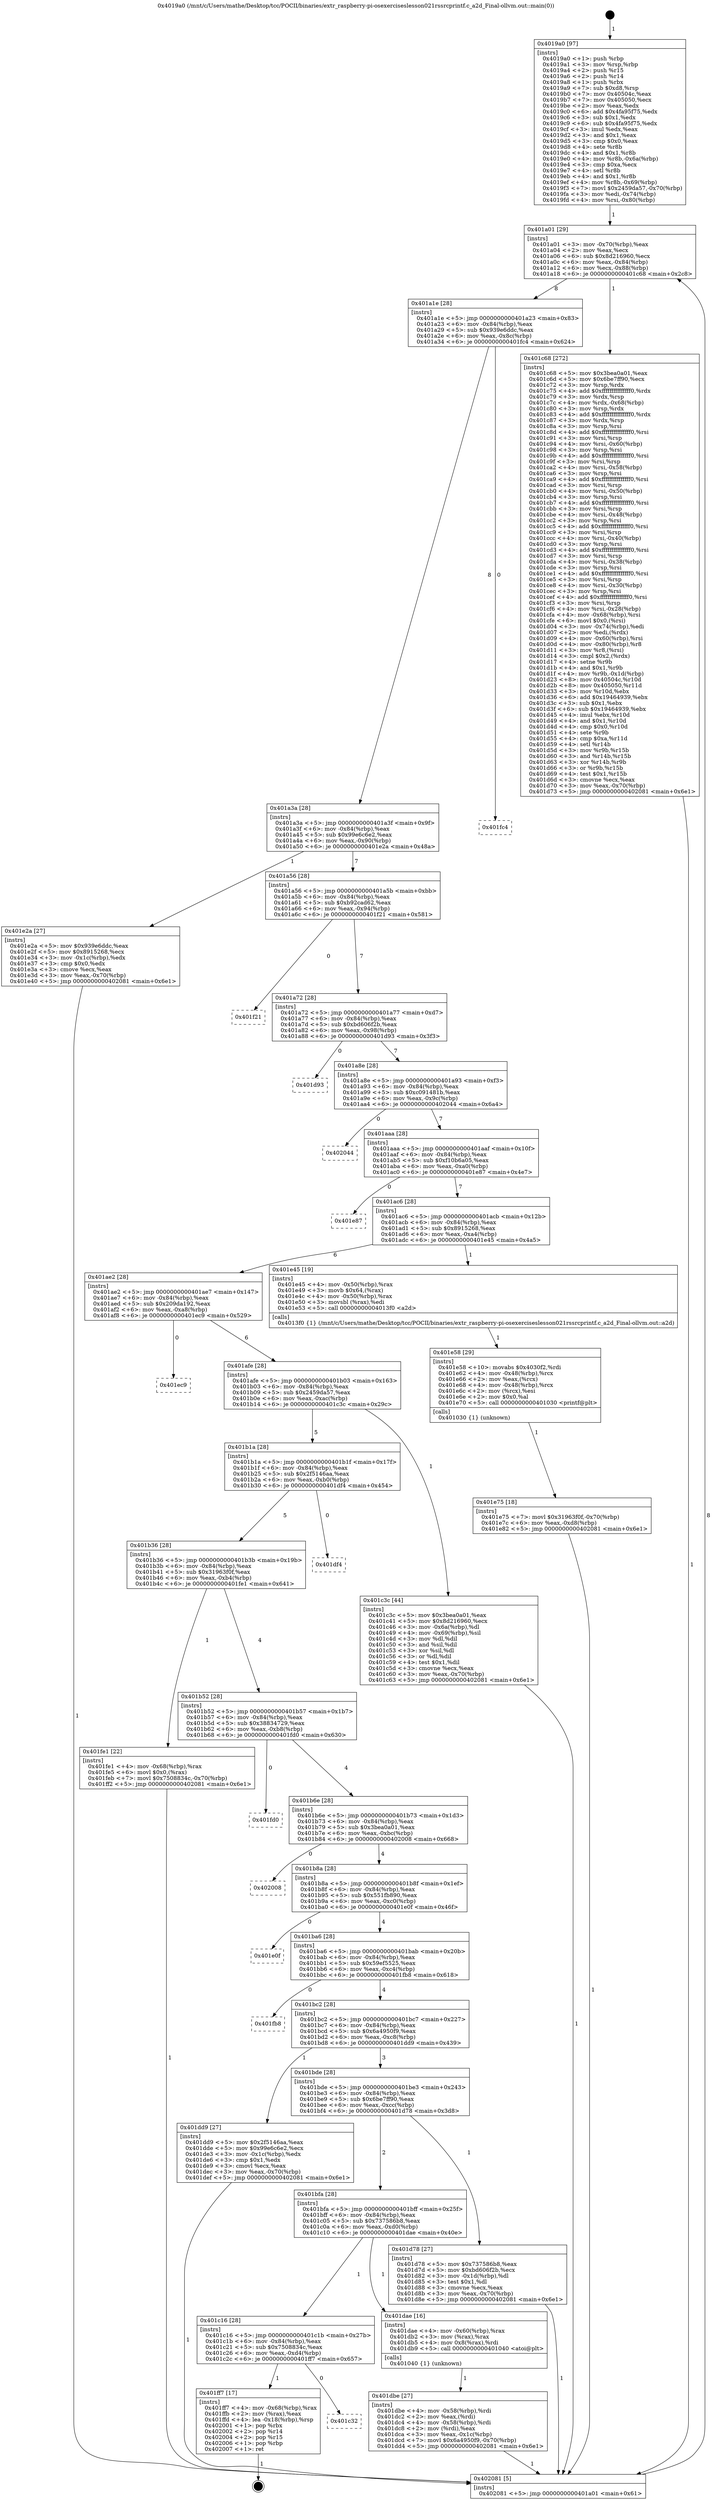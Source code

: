 digraph "0x4019a0" {
  label = "0x4019a0 (/mnt/c/Users/mathe/Desktop/tcc/POCII/binaries/extr_raspberry-pi-osexerciseslesson021rssrcprintf.c_a2d_Final-ollvm.out::main(0))"
  labelloc = "t"
  node[shape=record]

  Entry [label="",width=0.3,height=0.3,shape=circle,fillcolor=black,style=filled]
  "0x401a01" [label="{
     0x401a01 [29]\l
     | [instrs]\l
     &nbsp;&nbsp;0x401a01 \<+3\>: mov -0x70(%rbp),%eax\l
     &nbsp;&nbsp;0x401a04 \<+2\>: mov %eax,%ecx\l
     &nbsp;&nbsp;0x401a06 \<+6\>: sub $0x8d216960,%ecx\l
     &nbsp;&nbsp;0x401a0c \<+6\>: mov %eax,-0x84(%rbp)\l
     &nbsp;&nbsp;0x401a12 \<+6\>: mov %ecx,-0x88(%rbp)\l
     &nbsp;&nbsp;0x401a18 \<+6\>: je 0000000000401c68 \<main+0x2c8\>\l
  }"]
  "0x401c68" [label="{
     0x401c68 [272]\l
     | [instrs]\l
     &nbsp;&nbsp;0x401c68 \<+5\>: mov $0x3bea0a01,%eax\l
     &nbsp;&nbsp;0x401c6d \<+5\>: mov $0x6be7ff90,%ecx\l
     &nbsp;&nbsp;0x401c72 \<+3\>: mov %rsp,%rdx\l
     &nbsp;&nbsp;0x401c75 \<+4\>: add $0xfffffffffffffff0,%rdx\l
     &nbsp;&nbsp;0x401c79 \<+3\>: mov %rdx,%rsp\l
     &nbsp;&nbsp;0x401c7c \<+4\>: mov %rdx,-0x68(%rbp)\l
     &nbsp;&nbsp;0x401c80 \<+3\>: mov %rsp,%rdx\l
     &nbsp;&nbsp;0x401c83 \<+4\>: add $0xfffffffffffffff0,%rdx\l
     &nbsp;&nbsp;0x401c87 \<+3\>: mov %rdx,%rsp\l
     &nbsp;&nbsp;0x401c8a \<+3\>: mov %rsp,%rsi\l
     &nbsp;&nbsp;0x401c8d \<+4\>: add $0xfffffffffffffff0,%rsi\l
     &nbsp;&nbsp;0x401c91 \<+3\>: mov %rsi,%rsp\l
     &nbsp;&nbsp;0x401c94 \<+4\>: mov %rsi,-0x60(%rbp)\l
     &nbsp;&nbsp;0x401c98 \<+3\>: mov %rsp,%rsi\l
     &nbsp;&nbsp;0x401c9b \<+4\>: add $0xfffffffffffffff0,%rsi\l
     &nbsp;&nbsp;0x401c9f \<+3\>: mov %rsi,%rsp\l
     &nbsp;&nbsp;0x401ca2 \<+4\>: mov %rsi,-0x58(%rbp)\l
     &nbsp;&nbsp;0x401ca6 \<+3\>: mov %rsp,%rsi\l
     &nbsp;&nbsp;0x401ca9 \<+4\>: add $0xfffffffffffffff0,%rsi\l
     &nbsp;&nbsp;0x401cad \<+3\>: mov %rsi,%rsp\l
     &nbsp;&nbsp;0x401cb0 \<+4\>: mov %rsi,-0x50(%rbp)\l
     &nbsp;&nbsp;0x401cb4 \<+3\>: mov %rsp,%rsi\l
     &nbsp;&nbsp;0x401cb7 \<+4\>: add $0xfffffffffffffff0,%rsi\l
     &nbsp;&nbsp;0x401cbb \<+3\>: mov %rsi,%rsp\l
     &nbsp;&nbsp;0x401cbe \<+4\>: mov %rsi,-0x48(%rbp)\l
     &nbsp;&nbsp;0x401cc2 \<+3\>: mov %rsp,%rsi\l
     &nbsp;&nbsp;0x401cc5 \<+4\>: add $0xfffffffffffffff0,%rsi\l
     &nbsp;&nbsp;0x401cc9 \<+3\>: mov %rsi,%rsp\l
     &nbsp;&nbsp;0x401ccc \<+4\>: mov %rsi,-0x40(%rbp)\l
     &nbsp;&nbsp;0x401cd0 \<+3\>: mov %rsp,%rsi\l
     &nbsp;&nbsp;0x401cd3 \<+4\>: add $0xfffffffffffffff0,%rsi\l
     &nbsp;&nbsp;0x401cd7 \<+3\>: mov %rsi,%rsp\l
     &nbsp;&nbsp;0x401cda \<+4\>: mov %rsi,-0x38(%rbp)\l
     &nbsp;&nbsp;0x401cde \<+3\>: mov %rsp,%rsi\l
     &nbsp;&nbsp;0x401ce1 \<+4\>: add $0xfffffffffffffff0,%rsi\l
     &nbsp;&nbsp;0x401ce5 \<+3\>: mov %rsi,%rsp\l
     &nbsp;&nbsp;0x401ce8 \<+4\>: mov %rsi,-0x30(%rbp)\l
     &nbsp;&nbsp;0x401cec \<+3\>: mov %rsp,%rsi\l
     &nbsp;&nbsp;0x401cef \<+4\>: add $0xfffffffffffffff0,%rsi\l
     &nbsp;&nbsp;0x401cf3 \<+3\>: mov %rsi,%rsp\l
     &nbsp;&nbsp;0x401cf6 \<+4\>: mov %rsi,-0x28(%rbp)\l
     &nbsp;&nbsp;0x401cfa \<+4\>: mov -0x68(%rbp),%rsi\l
     &nbsp;&nbsp;0x401cfe \<+6\>: movl $0x0,(%rsi)\l
     &nbsp;&nbsp;0x401d04 \<+3\>: mov -0x74(%rbp),%edi\l
     &nbsp;&nbsp;0x401d07 \<+2\>: mov %edi,(%rdx)\l
     &nbsp;&nbsp;0x401d09 \<+4\>: mov -0x60(%rbp),%rsi\l
     &nbsp;&nbsp;0x401d0d \<+4\>: mov -0x80(%rbp),%r8\l
     &nbsp;&nbsp;0x401d11 \<+3\>: mov %r8,(%rsi)\l
     &nbsp;&nbsp;0x401d14 \<+3\>: cmpl $0x2,(%rdx)\l
     &nbsp;&nbsp;0x401d17 \<+4\>: setne %r9b\l
     &nbsp;&nbsp;0x401d1b \<+4\>: and $0x1,%r9b\l
     &nbsp;&nbsp;0x401d1f \<+4\>: mov %r9b,-0x1d(%rbp)\l
     &nbsp;&nbsp;0x401d23 \<+8\>: mov 0x40504c,%r10d\l
     &nbsp;&nbsp;0x401d2b \<+8\>: mov 0x405050,%r11d\l
     &nbsp;&nbsp;0x401d33 \<+3\>: mov %r10d,%ebx\l
     &nbsp;&nbsp;0x401d36 \<+6\>: add $0x19464939,%ebx\l
     &nbsp;&nbsp;0x401d3c \<+3\>: sub $0x1,%ebx\l
     &nbsp;&nbsp;0x401d3f \<+6\>: sub $0x19464939,%ebx\l
     &nbsp;&nbsp;0x401d45 \<+4\>: imul %ebx,%r10d\l
     &nbsp;&nbsp;0x401d49 \<+4\>: and $0x1,%r10d\l
     &nbsp;&nbsp;0x401d4d \<+4\>: cmp $0x0,%r10d\l
     &nbsp;&nbsp;0x401d51 \<+4\>: sete %r9b\l
     &nbsp;&nbsp;0x401d55 \<+4\>: cmp $0xa,%r11d\l
     &nbsp;&nbsp;0x401d59 \<+4\>: setl %r14b\l
     &nbsp;&nbsp;0x401d5d \<+3\>: mov %r9b,%r15b\l
     &nbsp;&nbsp;0x401d60 \<+3\>: and %r14b,%r15b\l
     &nbsp;&nbsp;0x401d63 \<+3\>: xor %r14b,%r9b\l
     &nbsp;&nbsp;0x401d66 \<+3\>: or %r9b,%r15b\l
     &nbsp;&nbsp;0x401d69 \<+4\>: test $0x1,%r15b\l
     &nbsp;&nbsp;0x401d6d \<+3\>: cmovne %ecx,%eax\l
     &nbsp;&nbsp;0x401d70 \<+3\>: mov %eax,-0x70(%rbp)\l
     &nbsp;&nbsp;0x401d73 \<+5\>: jmp 0000000000402081 \<main+0x6e1\>\l
  }"]
  "0x401a1e" [label="{
     0x401a1e [28]\l
     | [instrs]\l
     &nbsp;&nbsp;0x401a1e \<+5\>: jmp 0000000000401a23 \<main+0x83\>\l
     &nbsp;&nbsp;0x401a23 \<+6\>: mov -0x84(%rbp),%eax\l
     &nbsp;&nbsp;0x401a29 \<+5\>: sub $0x939e6ddc,%eax\l
     &nbsp;&nbsp;0x401a2e \<+6\>: mov %eax,-0x8c(%rbp)\l
     &nbsp;&nbsp;0x401a34 \<+6\>: je 0000000000401fc4 \<main+0x624\>\l
  }"]
  Exit [label="",width=0.3,height=0.3,shape=circle,fillcolor=black,style=filled,peripheries=2]
  "0x401fc4" [label="{
     0x401fc4\l
  }", style=dashed]
  "0x401a3a" [label="{
     0x401a3a [28]\l
     | [instrs]\l
     &nbsp;&nbsp;0x401a3a \<+5\>: jmp 0000000000401a3f \<main+0x9f\>\l
     &nbsp;&nbsp;0x401a3f \<+6\>: mov -0x84(%rbp),%eax\l
     &nbsp;&nbsp;0x401a45 \<+5\>: sub $0x99e6c6e2,%eax\l
     &nbsp;&nbsp;0x401a4a \<+6\>: mov %eax,-0x90(%rbp)\l
     &nbsp;&nbsp;0x401a50 \<+6\>: je 0000000000401e2a \<main+0x48a\>\l
  }"]
  "0x401c32" [label="{
     0x401c32\l
  }", style=dashed]
  "0x401e2a" [label="{
     0x401e2a [27]\l
     | [instrs]\l
     &nbsp;&nbsp;0x401e2a \<+5\>: mov $0x939e6ddc,%eax\l
     &nbsp;&nbsp;0x401e2f \<+5\>: mov $0x8915268,%ecx\l
     &nbsp;&nbsp;0x401e34 \<+3\>: mov -0x1c(%rbp),%edx\l
     &nbsp;&nbsp;0x401e37 \<+3\>: cmp $0x0,%edx\l
     &nbsp;&nbsp;0x401e3a \<+3\>: cmove %ecx,%eax\l
     &nbsp;&nbsp;0x401e3d \<+3\>: mov %eax,-0x70(%rbp)\l
     &nbsp;&nbsp;0x401e40 \<+5\>: jmp 0000000000402081 \<main+0x6e1\>\l
  }"]
  "0x401a56" [label="{
     0x401a56 [28]\l
     | [instrs]\l
     &nbsp;&nbsp;0x401a56 \<+5\>: jmp 0000000000401a5b \<main+0xbb\>\l
     &nbsp;&nbsp;0x401a5b \<+6\>: mov -0x84(%rbp),%eax\l
     &nbsp;&nbsp;0x401a61 \<+5\>: sub $0xb92cad62,%eax\l
     &nbsp;&nbsp;0x401a66 \<+6\>: mov %eax,-0x94(%rbp)\l
     &nbsp;&nbsp;0x401a6c \<+6\>: je 0000000000401f21 \<main+0x581\>\l
  }"]
  "0x401ff7" [label="{
     0x401ff7 [17]\l
     | [instrs]\l
     &nbsp;&nbsp;0x401ff7 \<+4\>: mov -0x68(%rbp),%rax\l
     &nbsp;&nbsp;0x401ffb \<+2\>: mov (%rax),%eax\l
     &nbsp;&nbsp;0x401ffd \<+4\>: lea -0x18(%rbp),%rsp\l
     &nbsp;&nbsp;0x402001 \<+1\>: pop %rbx\l
     &nbsp;&nbsp;0x402002 \<+2\>: pop %r14\l
     &nbsp;&nbsp;0x402004 \<+2\>: pop %r15\l
     &nbsp;&nbsp;0x402006 \<+1\>: pop %rbp\l
     &nbsp;&nbsp;0x402007 \<+1\>: ret\l
  }"]
  "0x401f21" [label="{
     0x401f21\l
  }", style=dashed]
  "0x401a72" [label="{
     0x401a72 [28]\l
     | [instrs]\l
     &nbsp;&nbsp;0x401a72 \<+5\>: jmp 0000000000401a77 \<main+0xd7\>\l
     &nbsp;&nbsp;0x401a77 \<+6\>: mov -0x84(%rbp),%eax\l
     &nbsp;&nbsp;0x401a7d \<+5\>: sub $0xbd606f2b,%eax\l
     &nbsp;&nbsp;0x401a82 \<+6\>: mov %eax,-0x98(%rbp)\l
     &nbsp;&nbsp;0x401a88 \<+6\>: je 0000000000401d93 \<main+0x3f3\>\l
  }"]
  "0x401e75" [label="{
     0x401e75 [18]\l
     | [instrs]\l
     &nbsp;&nbsp;0x401e75 \<+7\>: movl $0x31963f0f,-0x70(%rbp)\l
     &nbsp;&nbsp;0x401e7c \<+6\>: mov %eax,-0xd8(%rbp)\l
     &nbsp;&nbsp;0x401e82 \<+5\>: jmp 0000000000402081 \<main+0x6e1\>\l
  }"]
  "0x401d93" [label="{
     0x401d93\l
  }", style=dashed]
  "0x401a8e" [label="{
     0x401a8e [28]\l
     | [instrs]\l
     &nbsp;&nbsp;0x401a8e \<+5\>: jmp 0000000000401a93 \<main+0xf3\>\l
     &nbsp;&nbsp;0x401a93 \<+6\>: mov -0x84(%rbp),%eax\l
     &nbsp;&nbsp;0x401a99 \<+5\>: sub $0xc091481b,%eax\l
     &nbsp;&nbsp;0x401a9e \<+6\>: mov %eax,-0x9c(%rbp)\l
     &nbsp;&nbsp;0x401aa4 \<+6\>: je 0000000000402044 \<main+0x6a4\>\l
  }"]
  "0x401e58" [label="{
     0x401e58 [29]\l
     | [instrs]\l
     &nbsp;&nbsp;0x401e58 \<+10\>: movabs $0x4030f2,%rdi\l
     &nbsp;&nbsp;0x401e62 \<+4\>: mov -0x48(%rbp),%rcx\l
     &nbsp;&nbsp;0x401e66 \<+2\>: mov %eax,(%rcx)\l
     &nbsp;&nbsp;0x401e68 \<+4\>: mov -0x48(%rbp),%rcx\l
     &nbsp;&nbsp;0x401e6c \<+2\>: mov (%rcx),%esi\l
     &nbsp;&nbsp;0x401e6e \<+2\>: mov $0x0,%al\l
     &nbsp;&nbsp;0x401e70 \<+5\>: call 0000000000401030 \<printf@plt\>\l
     | [calls]\l
     &nbsp;&nbsp;0x401030 \{1\} (unknown)\l
  }"]
  "0x402044" [label="{
     0x402044\l
  }", style=dashed]
  "0x401aaa" [label="{
     0x401aaa [28]\l
     | [instrs]\l
     &nbsp;&nbsp;0x401aaa \<+5\>: jmp 0000000000401aaf \<main+0x10f\>\l
     &nbsp;&nbsp;0x401aaf \<+6\>: mov -0x84(%rbp),%eax\l
     &nbsp;&nbsp;0x401ab5 \<+5\>: sub $0xf10b6a05,%eax\l
     &nbsp;&nbsp;0x401aba \<+6\>: mov %eax,-0xa0(%rbp)\l
     &nbsp;&nbsp;0x401ac0 \<+6\>: je 0000000000401e87 \<main+0x4e7\>\l
  }"]
  "0x401dbe" [label="{
     0x401dbe [27]\l
     | [instrs]\l
     &nbsp;&nbsp;0x401dbe \<+4\>: mov -0x58(%rbp),%rdi\l
     &nbsp;&nbsp;0x401dc2 \<+2\>: mov %eax,(%rdi)\l
     &nbsp;&nbsp;0x401dc4 \<+4\>: mov -0x58(%rbp),%rdi\l
     &nbsp;&nbsp;0x401dc8 \<+2\>: mov (%rdi),%eax\l
     &nbsp;&nbsp;0x401dca \<+3\>: mov %eax,-0x1c(%rbp)\l
     &nbsp;&nbsp;0x401dcd \<+7\>: movl $0x6a4950f9,-0x70(%rbp)\l
     &nbsp;&nbsp;0x401dd4 \<+5\>: jmp 0000000000402081 \<main+0x6e1\>\l
  }"]
  "0x401e87" [label="{
     0x401e87\l
  }", style=dashed]
  "0x401ac6" [label="{
     0x401ac6 [28]\l
     | [instrs]\l
     &nbsp;&nbsp;0x401ac6 \<+5\>: jmp 0000000000401acb \<main+0x12b\>\l
     &nbsp;&nbsp;0x401acb \<+6\>: mov -0x84(%rbp),%eax\l
     &nbsp;&nbsp;0x401ad1 \<+5\>: sub $0x8915268,%eax\l
     &nbsp;&nbsp;0x401ad6 \<+6\>: mov %eax,-0xa4(%rbp)\l
     &nbsp;&nbsp;0x401adc \<+6\>: je 0000000000401e45 \<main+0x4a5\>\l
  }"]
  "0x401c16" [label="{
     0x401c16 [28]\l
     | [instrs]\l
     &nbsp;&nbsp;0x401c16 \<+5\>: jmp 0000000000401c1b \<main+0x27b\>\l
     &nbsp;&nbsp;0x401c1b \<+6\>: mov -0x84(%rbp),%eax\l
     &nbsp;&nbsp;0x401c21 \<+5\>: sub $0x7508834c,%eax\l
     &nbsp;&nbsp;0x401c26 \<+6\>: mov %eax,-0xd4(%rbp)\l
     &nbsp;&nbsp;0x401c2c \<+6\>: je 0000000000401ff7 \<main+0x657\>\l
  }"]
  "0x401e45" [label="{
     0x401e45 [19]\l
     | [instrs]\l
     &nbsp;&nbsp;0x401e45 \<+4\>: mov -0x50(%rbp),%rax\l
     &nbsp;&nbsp;0x401e49 \<+3\>: movb $0x64,(%rax)\l
     &nbsp;&nbsp;0x401e4c \<+4\>: mov -0x50(%rbp),%rax\l
     &nbsp;&nbsp;0x401e50 \<+3\>: movsbl (%rax),%edi\l
     &nbsp;&nbsp;0x401e53 \<+5\>: call 00000000004013f0 \<a2d\>\l
     | [calls]\l
     &nbsp;&nbsp;0x4013f0 \{1\} (/mnt/c/Users/mathe/Desktop/tcc/POCII/binaries/extr_raspberry-pi-osexerciseslesson021rssrcprintf.c_a2d_Final-ollvm.out::a2d)\l
  }"]
  "0x401ae2" [label="{
     0x401ae2 [28]\l
     | [instrs]\l
     &nbsp;&nbsp;0x401ae2 \<+5\>: jmp 0000000000401ae7 \<main+0x147\>\l
     &nbsp;&nbsp;0x401ae7 \<+6\>: mov -0x84(%rbp),%eax\l
     &nbsp;&nbsp;0x401aed \<+5\>: sub $0x209da192,%eax\l
     &nbsp;&nbsp;0x401af2 \<+6\>: mov %eax,-0xa8(%rbp)\l
     &nbsp;&nbsp;0x401af8 \<+6\>: je 0000000000401ec9 \<main+0x529\>\l
  }"]
  "0x401dae" [label="{
     0x401dae [16]\l
     | [instrs]\l
     &nbsp;&nbsp;0x401dae \<+4\>: mov -0x60(%rbp),%rax\l
     &nbsp;&nbsp;0x401db2 \<+3\>: mov (%rax),%rax\l
     &nbsp;&nbsp;0x401db5 \<+4\>: mov 0x8(%rax),%rdi\l
     &nbsp;&nbsp;0x401db9 \<+5\>: call 0000000000401040 \<atoi@plt\>\l
     | [calls]\l
     &nbsp;&nbsp;0x401040 \{1\} (unknown)\l
  }"]
  "0x401ec9" [label="{
     0x401ec9\l
  }", style=dashed]
  "0x401afe" [label="{
     0x401afe [28]\l
     | [instrs]\l
     &nbsp;&nbsp;0x401afe \<+5\>: jmp 0000000000401b03 \<main+0x163\>\l
     &nbsp;&nbsp;0x401b03 \<+6\>: mov -0x84(%rbp),%eax\l
     &nbsp;&nbsp;0x401b09 \<+5\>: sub $0x2459da57,%eax\l
     &nbsp;&nbsp;0x401b0e \<+6\>: mov %eax,-0xac(%rbp)\l
     &nbsp;&nbsp;0x401b14 \<+6\>: je 0000000000401c3c \<main+0x29c\>\l
  }"]
  "0x401bfa" [label="{
     0x401bfa [28]\l
     | [instrs]\l
     &nbsp;&nbsp;0x401bfa \<+5\>: jmp 0000000000401bff \<main+0x25f\>\l
     &nbsp;&nbsp;0x401bff \<+6\>: mov -0x84(%rbp),%eax\l
     &nbsp;&nbsp;0x401c05 \<+5\>: sub $0x737586b8,%eax\l
     &nbsp;&nbsp;0x401c0a \<+6\>: mov %eax,-0xd0(%rbp)\l
     &nbsp;&nbsp;0x401c10 \<+6\>: je 0000000000401dae \<main+0x40e\>\l
  }"]
  "0x401c3c" [label="{
     0x401c3c [44]\l
     | [instrs]\l
     &nbsp;&nbsp;0x401c3c \<+5\>: mov $0x3bea0a01,%eax\l
     &nbsp;&nbsp;0x401c41 \<+5\>: mov $0x8d216960,%ecx\l
     &nbsp;&nbsp;0x401c46 \<+3\>: mov -0x6a(%rbp),%dl\l
     &nbsp;&nbsp;0x401c49 \<+4\>: mov -0x69(%rbp),%sil\l
     &nbsp;&nbsp;0x401c4d \<+3\>: mov %dl,%dil\l
     &nbsp;&nbsp;0x401c50 \<+3\>: and %sil,%dil\l
     &nbsp;&nbsp;0x401c53 \<+3\>: xor %sil,%dl\l
     &nbsp;&nbsp;0x401c56 \<+3\>: or %dl,%dil\l
     &nbsp;&nbsp;0x401c59 \<+4\>: test $0x1,%dil\l
     &nbsp;&nbsp;0x401c5d \<+3\>: cmovne %ecx,%eax\l
     &nbsp;&nbsp;0x401c60 \<+3\>: mov %eax,-0x70(%rbp)\l
     &nbsp;&nbsp;0x401c63 \<+5\>: jmp 0000000000402081 \<main+0x6e1\>\l
  }"]
  "0x401b1a" [label="{
     0x401b1a [28]\l
     | [instrs]\l
     &nbsp;&nbsp;0x401b1a \<+5\>: jmp 0000000000401b1f \<main+0x17f\>\l
     &nbsp;&nbsp;0x401b1f \<+6\>: mov -0x84(%rbp),%eax\l
     &nbsp;&nbsp;0x401b25 \<+5\>: sub $0x2f5146aa,%eax\l
     &nbsp;&nbsp;0x401b2a \<+6\>: mov %eax,-0xb0(%rbp)\l
     &nbsp;&nbsp;0x401b30 \<+6\>: je 0000000000401df4 \<main+0x454\>\l
  }"]
  "0x402081" [label="{
     0x402081 [5]\l
     | [instrs]\l
     &nbsp;&nbsp;0x402081 \<+5\>: jmp 0000000000401a01 \<main+0x61\>\l
  }"]
  "0x4019a0" [label="{
     0x4019a0 [97]\l
     | [instrs]\l
     &nbsp;&nbsp;0x4019a0 \<+1\>: push %rbp\l
     &nbsp;&nbsp;0x4019a1 \<+3\>: mov %rsp,%rbp\l
     &nbsp;&nbsp;0x4019a4 \<+2\>: push %r15\l
     &nbsp;&nbsp;0x4019a6 \<+2\>: push %r14\l
     &nbsp;&nbsp;0x4019a8 \<+1\>: push %rbx\l
     &nbsp;&nbsp;0x4019a9 \<+7\>: sub $0xd8,%rsp\l
     &nbsp;&nbsp;0x4019b0 \<+7\>: mov 0x40504c,%eax\l
     &nbsp;&nbsp;0x4019b7 \<+7\>: mov 0x405050,%ecx\l
     &nbsp;&nbsp;0x4019be \<+2\>: mov %eax,%edx\l
     &nbsp;&nbsp;0x4019c0 \<+6\>: add $0x4fa95f75,%edx\l
     &nbsp;&nbsp;0x4019c6 \<+3\>: sub $0x1,%edx\l
     &nbsp;&nbsp;0x4019c9 \<+6\>: sub $0x4fa95f75,%edx\l
     &nbsp;&nbsp;0x4019cf \<+3\>: imul %edx,%eax\l
     &nbsp;&nbsp;0x4019d2 \<+3\>: and $0x1,%eax\l
     &nbsp;&nbsp;0x4019d5 \<+3\>: cmp $0x0,%eax\l
     &nbsp;&nbsp;0x4019d8 \<+4\>: sete %r8b\l
     &nbsp;&nbsp;0x4019dc \<+4\>: and $0x1,%r8b\l
     &nbsp;&nbsp;0x4019e0 \<+4\>: mov %r8b,-0x6a(%rbp)\l
     &nbsp;&nbsp;0x4019e4 \<+3\>: cmp $0xa,%ecx\l
     &nbsp;&nbsp;0x4019e7 \<+4\>: setl %r8b\l
     &nbsp;&nbsp;0x4019eb \<+4\>: and $0x1,%r8b\l
     &nbsp;&nbsp;0x4019ef \<+4\>: mov %r8b,-0x69(%rbp)\l
     &nbsp;&nbsp;0x4019f3 \<+7\>: movl $0x2459da57,-0x70(%rbp)\l
     &nbsp;&nbsp;0x4019fa \<+3\>: mov %edi,-0x74(%rbp)\l
     &nbsp;&nbsp;0x4019fd \<+4\>: mov %rsi,-0x80(%rbp)\l
  }"]
  "0x401d78" [label="{
     0x401d78 [27]\l
     | [instrs]\l
     &nbsp;&nbsp;0x401d78 \<+5\>: mov $0x737586b8,%eax\l
     &nbsp;&nbsp;0x401d7d \<+5\>: mov $0xbd606f2b,%ecx\l
     &nbsp;&nbsp;0x401d82 \<+3\>: mov -0x1d(%rbp),%dl\l
     &nbsp;&nbsp;0x401d85 \<+3\>: test $0x1,%dl\l
     &nbsp;&nbsp;0x401d88 \<+3\>: cmovne %ecx,%eax\l
     &nbsp;&nbsp;0x401d8b \<+3\>: mov %eax,-0x70(%rbp)\l
     &nbsp;&nbsp;0x401d8e \<+5\>: jmp 0000000000402081 \<main+0x6e1\>\l
  }"]
  "0x401bde" [label="{
     0x401bde [28]\l
     | [instrs]\l
     &nbsp;&nbsp;0x401bde \<+5\>: jmp 0000000000401be3 \<main+0x243\>\l
     &nbsp;&nbsp;0x401be3 \<+6\>: mov -0x84(%rbp),%eax\l
     &nbsp;&nbsp;0x401be9 \<+5\>: sub $0x6be7ff90,%eax\l
     &nbsp;&nbsp;0x401bee \<+6\>: mov %eax,-0xcc(%rbp)\l
     &nbsp;&nbsp;0x401bf4 \<+6\>: je 0000000000401d78 \<main+0x3d8\>\l
  }"]
  "0x401df4" [label="{
     0x401df4\l
  }", style=dashed]
  "0x401b36" [label="{
     0x401b36 [28]\l
     | [instrs]\l
     &nbsp;&nbsp;0x401b36 \<+5\>: jmp 0000000000401b3b \<main+0x19b\>\l
     &nbsp;&nbsp;0x401b3b \<+6\>: mov -0x84(%rbp),%eax\l
     &nbsp;&nbsp;0x401b41 \<+5\>: sub $0x31963f0f,%eax\l
     &nbsp;&nbsp;0x401b46 \<+6\>: mov %eax,-0xb4(%rbp)\l
     &nbsp;&nbsp;0x401b4c \<+6\>: je 0000000000401fe1 \<main+0x641\>\l
  }"]
  "0x401dd9" [label="{
     0x401dd9 [27]\l
     | [instrs]\l
     &nbsp;&nbsp;0x401dd9 \<+5\>: mov $0x2f5146aa,%eax\l
     &nbsp;&nbsp;0x401dde \<+5\>: mov $0x99e6c6e2,%ecx\l
     &nbsp;&nbsp;0x401de3 \<+3\>: mov -0x1c(%rbp),%edx\l
     &nbsp;&nbsp;0x401de6 \<+3\>: cmp $0x1,%edx\l
     &nbsp;&nbsp;0x401de9 \<+3\>: cmovl %ecx,%eax\l
     &nbsp;&nbsp;0x401dec \<+3\>: mov %eax,-0x70(%rbp)\l
     &nbsp;&nbsp;0x401def \<+5\>: jmp 0000000000402081 \<main+0x6e1\>\l
  }"]
  "0x401fe1" [label="{
     0x401fe1 [22]\l
     | [instrs]\l
     &nbsp;&nbsp;0x401fe1 \<+4\>: mov -0x68(%rbp),%rax\l
     &nbsp;&nbsp;0x401fe5 \<+6\>: movl $0x0,(%rax)\l
     &nbsp;&nbsp;0x401feb \<+7\>: movl $0x7508834c,-0x70(%rbp)\l
     &nbsp;&nbsp;0x401ff2 \<+5\>: jmp 0000000000402081 \<main+0x6e1\>\l
  }"]
  "0x401b52" [label="{
     0x401b52 [28]\l
     | [instrs]\l
     &nbsp;&nbsp;0x401b52 \<+5\>: jmp 0000000000401b57 \<main+0x1b7\>\l
     &nbsp;&nbsp;0x401b57 \<+6\>: mov -0x84(%rbp),%eax\l
     &nbsp;&nbsp;0x401b5d \<+5\>: sub $0x38834729,%eax\l
     &nbsp;&nbsp;0x401b62 \<+6\>: mov %eax,-0xb8(%rbp)\l
     &nbsp;&nbsp;0x401b68 \<+6\>: je 0000000000401fd0 \<main+0x630\>\l
  }"]
  "0x401bc2" [label="{
     0x401bc2 [28]\l
     | [instrs]\l
     &nbsp;&nbsp;0x401bc2 \<+5\>: jmp 0000000000401bc7 \<main+0x227\>\l
     &nbsp;&nbsp;0x401bc7 \<+6\>: mov -0x84(%rbp),%eax\l
     &nbsp;&nbsp;0x401bcd \<+5\>: sub $0x6a4950f9,%eax\l
     &nbsp;&nbsp;0x401bd2 \<+6\>: mov %eax,-0xc8(%rbp)\l
     &nbsp;&nbsp;0x401bd8 \<+6\>: je 0000000000401dd9 \<main+0x439\>\l
  }"]
  "0x401fd0" [label="{
     0x401fd0\l
  }", style=dashed]
  "0x401b6e" [label="{
     0x401b6e [28]\l
     | [instrs]\l
     &nbsp;&nbsp;0x401b6e \<+5\>: jmp 0000000000401b73 \<main+0x1d3\>\l
     &nbsp;&nbsp;0x401b73 \<+6\>: mov -0x84(%rbp),%eax\l
     &nbsp;&nbsp;0x401b79 \<+5\>: sub $0x3bea0a01,%eax\l
     &nbsp;&nbsp;0x401b7e \<+6\>: mov %eax,-0xbc(%rbp)\l
     &nbsp;&nbsp;0x401b84 \<+6\>: je 0000000000402008 \<main+0x668\>\l
  }"]
  "0x401fb8" [label="{
     0x401fb8\l
  }", style=dashed]
  "0x402008" [label="{
     0x402008\l
  }", style=dashed]
  "0x401b8a" [label="{
     0x401b8a [28]\l
     | [instrs]\l
     &nbsp;&nbsp;0x401b8a \<+5\>: jmp 0000000000401b8f \<main+0x1ef\>\l
     &nbsp;&nbsp;0x401b8f \<+6\>: mov -0x84(%rbp),%eax\l
     &nbsp;&nbsp;0x401b95 \<+5\>: sub $0x551fb890,%eax\l
     &nbsp;&nbsp;0x401b9a \<+6\>: mov %eax,-0xc0(%rbp)\l
     &nbsp;&nbsp;0x401ba0 \<+6\>: je 0000000000401e0f \<main+0x46f\>\l
  }"]
  "0x401ba6" [label="{
     0x401ba6 [28]\l
     | [instrs]\l
     &nbsp;&nbsp;0x401ba6 \<+5\>: jmp 0000000000401bab \<main+0x20b\>\l
     &nbsp;&nbsp;0x401bab \<+6\>: mov -0x84(%rbp),%eax\l
     &nbsp;&nbsp;0x401bb1 \<+5\>: sub $0x59ef5525,%eax\l
     &nbsp;&nbsp;0x401bb6 \<+6\>: mov %eax,-0xc4(%rbp)\l
     &nbsp;&nbsp;0x401bbc \<+6\>: je 0000000000401fb8 \<main+0x618\>\l
  }"]
  "0x401e0f" [label="{
     0x401e0f\l
  }", style=dashed]
  Entry -> "0x4019a0" [label=" 1"]
  "0x401a01" -> "0x401c68" [label=" 1"]
  "0x401a01" -> "0x401a1e" [label=" 8"]
  "0x401ff7" -> Exit [label=" 1"]
  "0x401a1e" -> "0x401fc4" [label=" 0"]
  "0x401a1e" -> "0x401a3a" [label=" 8"]
  "0x401c16" -> "0x401c32" [label=" 0"]
  "0x401a3a" -> "0x401e2a" [label=" 1"]
  "0x401a3a" -> "0x401a56" [label=" 7"]
  "0x401c16" -> "0x401ff7" [label=" 1"]
  "0x401a56" -> "0x401f21" [label=" 0"]
  "0x401a56" -> "0x401a72" [label=" 7"]
  "0x401fe1" -> "0x402081" [label=" 1"]
  "0x401a72" -> "0x401d93" [label=" 0"]
  "0x401a72" -> "0x401a8e" [label=" 7"]
  "0x401e75" -> "0x402081" [label=" 1"]
  "0x401a8e" -> "0x402044" [label=" 0"]
  "0x401a8e" -> "0x401aaa" [label=" 7"]
  "0x401e58" -> "0x401e75" [label=" 1"]
  "0x401aaa" -> "0x401e87" [label=" 0"]
  "0x401aaa" -> "0x401ac6" [label=" 7"]
  "0x401e45" -> "0x401e58" [label=" 1"]
  "0x401ac6" -> "0x401e45" [label=" 1"]
  "0x401ac6" -> "0x401ae2" [label=" 6"]
  "0x401e2a" -> "0x402081" [label=" 1"]
  "0x401ae2" -> "0x401ec9" [label=" 0"]
  "0x401ae2" -> "0x401afe" [label=" 6"]
  "0x401dd9" -> "0x402081" [label=" 1"]
  "0x401afe" -> "0x401c3c" [label=" 1"]
  "0x401afe" -> "0x401b1a" [label=" 5"]
  "0x401c3c" -> "0x402081" [label=" 1"]
  "0x4019a0" -> "0x401a01" [label=" 1"]
  "0x402081" -> "0x401a01" [label=" 8"]
  "0x401dae" -> "0x401dbe" [label=" 1"]
  "0x401c68" -> "0x402081" [label=" 1"]
  "0x401bfa" -> "0x401c16" [label=" 1"]
  "0x401b1a" -> "0x401df4" [label=" 0"]
  "0x401b1a" -> "0x401b36" [label=" 5"]
  "0x401dbe" -> "0x402081" [label=" 1"]
  "0x401b36" -> "0x401fe1" [label=" 1"]
  "0x401b36" -> "0x401b52" [label=" 4"]
  "0x401d78" -> "0x402081" [label=" 1"]
  "0x401b52" -> "0x401fd0" [label=" 0"]
  "0x401b52" -> "0x401b6e" [label=" 4"]
  "0x401bde" -> "0x401d78" [label=" 1"]
  "0x401b6e" -> "0x402008" [label=" 0"]
  "0x401b6e" -> "0x401b8a" [label=" 4"]
  "0x401bfa" -> "0x401dae" [label=" 1"]
  "0x401b8a" -> "0x401e0f" [label=" 0"]
  "0x401b8a" -> "0x401ba6" [label=" 4"]
  "0x401bc2" -> "0x401bde" [label=" 3"]
  "0x401ba6" -> "0x401fb8" [label=" 0"]
  "0x401ba6" -> "0x401bc2" [label=" 4"]
  "0x401bde" -> "0x401bfa" [label=" 2"]
  "0x401bc2" -> "0x401dd9" [label=" 1"]
}
